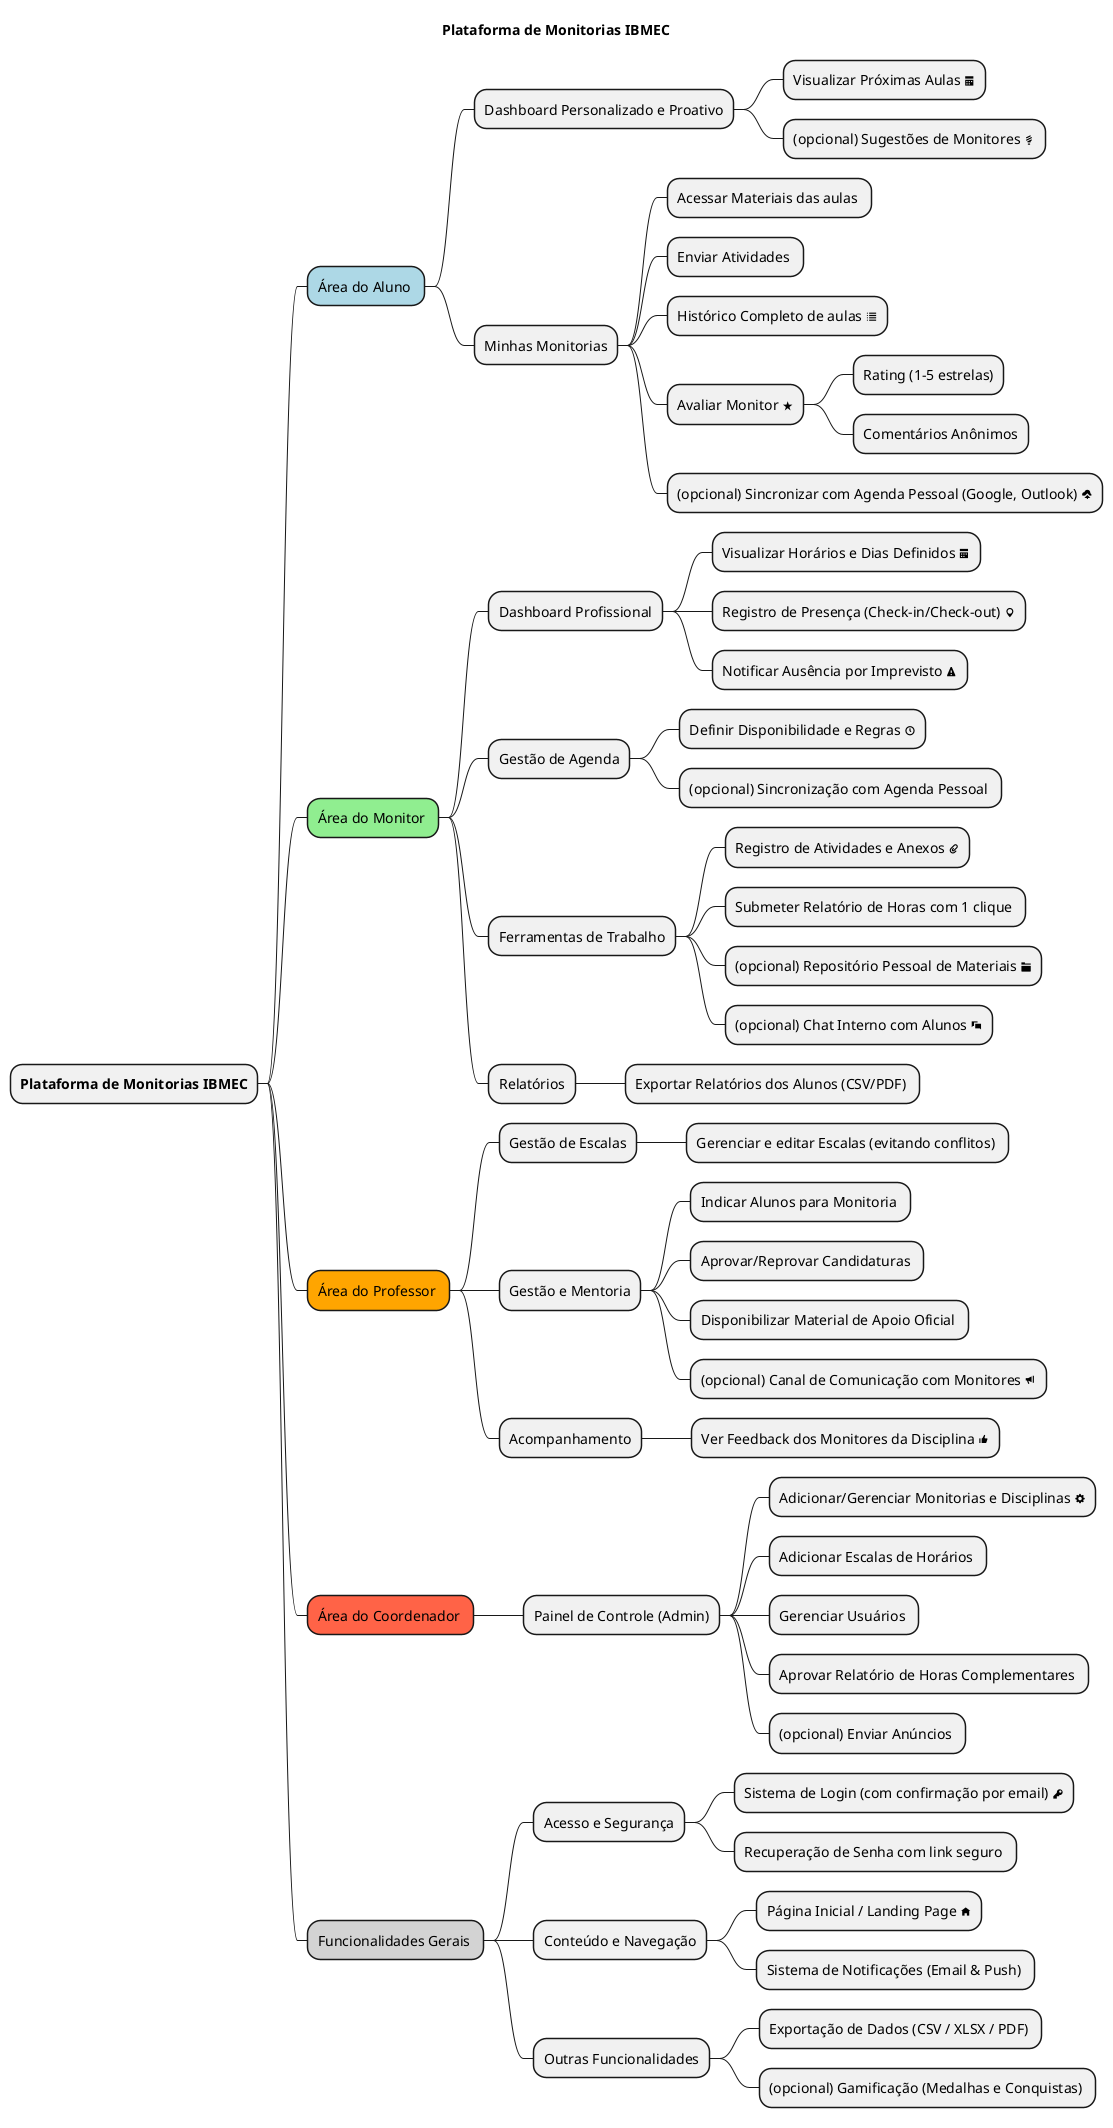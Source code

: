@startmindmap SistemaDeMonitoriasIBMEC
' Mapa Mental da Visão de Produto Idealizada
' Sistema de Gestão de Monitorias IBMEC
' Versão Final
title Plataforma de Monitorias IBMEC

<style>
mindmapDiagram {
  .green {
    BackgroundColor lightgreen
  }
  .blue {
    BackgroundColor lightblue
  }
  .orange {
    BackgroundColor orange
  }
  .red {
    BackgroundColor tomato
  }
  .grey {
    BackgroundColor lightgrey
  }
}
</style>

* **Plataforma de Monitorias IBMEC**

' Lado Direito do Mapa
** Área do Aluno <<blue>>
*** Dashboard Personalizado e Proativo
**** Visualizar Próximas Aulas <&calendar>
**** (opcional) Sugestões de Monitores <&lightbulb>
*** Minhas Monitorias
**** Acessar Materiais das aulas <&download>
**** Enviar Atividades <&upload>
**** Histórico Completo de aulas <&list>
**** Avaliar Monitor <&star>
***** Rating (1-5 estrelas)
***** Comentários Anônimos
**** (opcional) Sincronizar com Agenda Pessoal (Google, Outlook) <&cloud-upload>

** Área do Monitor <<green>>
*** Dashboard Profissional
**** Visualizar Horários e Dias Definidos <&calendar>
**** Registro de Presença (Check-in/Check-out) <&map-marker>
**** Notificar Ausência por Imprevisto <&warning>
*** Gestão de Agenda
**** Definir Disponibilidade e Regras <&clock>
**** (opcional) Sincronização com Agenda Pessoal <&sync>
*** Ferramentas de Trabalho
**** Registro de Atividades e Anexos <&paperclip>
**** Submeter Relatório de Horas com 1 clique <&send>
**** (opcional) Repositório Pessoal de Materiais <&folder>
**** (opcional) Chat Interno com Alunos <&chat>
*** Relatórios
**** Exportar Relatórios dos Alunos (CSV/PDF) <&file-pdf>

' Lado Esquerdo do Mapa
** Área do Professor <<orange>>
*** Gestão de Escalas
**** Gerenciar e editar Escalas (evitando conflitos) <&calendar-alt>
*** Gestão e Mentoria
**** Indicar Alunos para Monitoria <&user-plus>
**** Aprovar/Reprovar Candidaturas <&check-square>
**** Disponibilizar Material de Apoio Oficial <&file-plus>
**** (opcional) Canal de Comunicação com Monitores <&bullhorn>
*** Acompanhamento
**** Ver Feedback dos Monitores da Disciplina <&thumb-up>

** Área do Coordenador <<red>>
*** Painel de Controle (Admin)
**** Adicionar/Gerenciar Monitorias e Disciplinas <&cog>
**** Adicionar Escalas de Horários <&calendar-plus>
**** Gerenciar Usuários <&users-cog>
**** Aprovar Relatório de Horas Complementares <&money-bill-wave>
**** (opcional) Enviar Anúncios <&broadcast-tower>

** Funcionalidades Gerais <<grey>>
*** Acesso e Segurança
**** Sistema de Login (com confirmação por email) <&key>
**** Recuperação de Senha com link seguro <&lock>
*** Conteúdo e Navegação
**** Página Inicial / Landing Page <&home>
**** Sistema de Notificações (Email & Push) <&envelope>
*** Outras Funcionalidades
**** Exportação de Dados (CSV / XLSX / PDF) <&file-export>
**** (opcional) Gamificação (Medalhas e Conquistas) <&trophy>

@endmindmap
